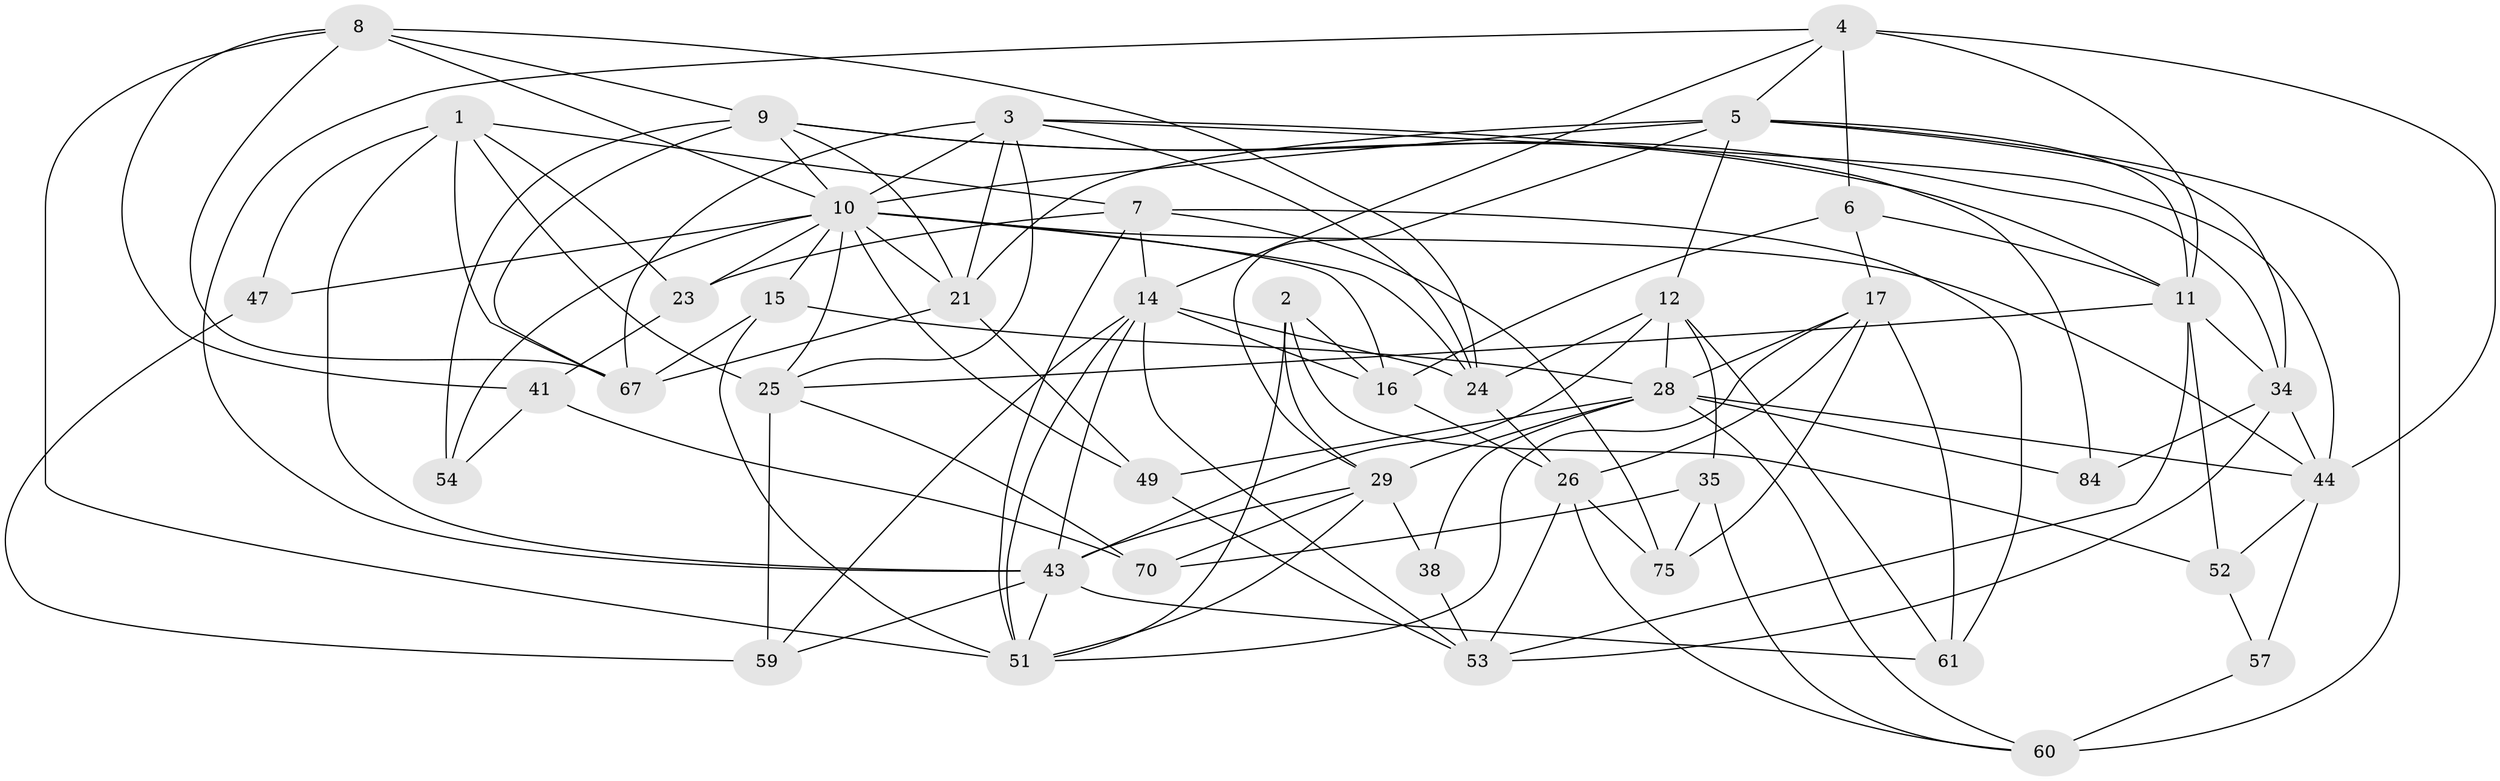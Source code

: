 // original degree distribution, {4: 1.0}
// Generated by graph-tools (version 1.1) at 2025/16/03/09/25 04:16:25]
// undirected, 43 vertices, 121 edges
graph export_dot {
graph [start="1"]
  node [color=gray90,style=filled];
  1 [super="+64"];
  2;
  3 [super="+78+80"];
  4 [super="+20"];
  5 [super="+30+42"];
  6;
  7 [super="+18"];
  8 [super="+33"];
  9 [super="+85+74"];
  10 [super="+50+13+22+37"];
  11 [super="+36"];
  12 [super="+32"];
  14 [super="+19"];
  15;
  16 [super="+27"];
  17 [super="+45"];
  21 [super="+39"];
  23;
  24 [super="+31"];
  25 [super="+55"];
  26 [super="+68"];
  28 [super="+48"];
  29 [super="+40+46"];
  34 [super="+63"];
  35;
  38;
  41;
  43 [super="+62"];
  44 [super="+72+71"];
  47;
  49;
  51 [super="+73"];
  52;
  53 [super="+56"];
  54;
  57;
  59;
  60 [super="+83"];
  61;
  67 [super="+79"];
  70;
  75;
  84;
  1 -- 25;
  1 -- 47;
  1 -- 23;
  1 -- 43;
  1 -- 7;
  1 -- 67;
  2 -- 16;
  2 -- 52;
  2 -- 51;
  2 -- 29;
  3 -- 44;
  3 -- 24;
  3 -- 10 [weight=2];
  3 -- 84;
  3 -- 21;
  3 -- 25;
  3 -- 67;
  4 -- 6;
  4 -- 43;
  4 -- 5;
  4 -- 44;
  4 -- 14;
  4 -- 11;
  5 -- 60 [weight=2];
  5 -- 12;
  5 -- 10 [weight=2];
  5 -- 21;
  5 -- 34;
  5 -- 11;
  5 -- 29;
  6 -- 16;
  6 -- 17;
  6 -- 11;
  7 -- 75;
  7 -- 51;
  7 -- 23;
  7 -- 61;
  7 -- 14;
  8 -- 51;
  8 -- 24;
  8 -- 41;
  8 -- 9;
  8 -- 10;
  8 -- 67;
  9 -- 11;
  9 -- 21;
  9 -- 54 [weight=2];
  9 -- 10;
  9 -- 67;
  9 -- 34;
  10 -- 54;
  10 -- 47 [weight=2];
  10 -- 49;
  10 -- 44;
  10 -- 16 [weight=2];
  10 -- 24;
  10 -- 21;
  10 -- 23;
  10 -- 25;
  10 -- 15;
  11 -- 25;
  11 -- 52;
  11 -- 34;
  11 -- 53;
  12 -- 28;
  12 -- 43;
  12 -- 24;
  12 -- 35;
  12 -- 61;
  14 -- 59;
  14 -- 24;
  14 -- 16;
  14 -- 53;
  14 -- 43;
  14 -- 51;
  15 -- 28;
  15 -- 67;
  15 -- 51;
  16 -- 26;
  17 -- 75;
  17 -- 26;
  17 -- 51;
  17 -- 61;
  17 -- 28;
  21 -- 67;
  21 -- 49;
  23 -- 41;
  24 -- 26;
  25 -- 59;
  25 -- 70;
  26 -- 75;
  26 -- 60;
  26 -- 53;
  28 -- 49;
  28 -- 84 [weight=2];
  28 -- 38;
  28 -- 44;
  28 -- 60;
  28 -- 29;
  29 -- 43;
  29 -- 51;
  29 -- 38 [weight=2];
  29 -- 70;
  34 -- 84;
  34 -- 44;
  34 -- 53;
  35 -- 75;
  35 -- 70;
  35 -- 60;
  38 -- 53;
  41 -- 70;
  41 -- 54;
  43 -- 61;
  43 -- 59;
  43 -- 51;
  44 -- 57 [weight=2];
  44 -- 52;
  47 -- 59;
  49 -- 53;
  52 -- 57;
  57 -- 60;
}
